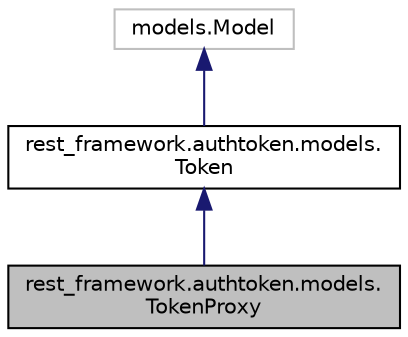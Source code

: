 digraph "rest_framework.authtoken.models.TokenProxy"
{
 // LATEX_PDF_SIZE
  edge [fontname="Helvetica",fontsize="10",labelfontname="Helvetica",labelfontsize="10"];
  node [fontname="Helvetica",fontsize="10",shape=record];
  Node1 [label="rest_framework.authtoken.models.\lTokenProxy",height=0.2,width=0.4,color="black", fillcolor="grey75", style="filled", fontcolor="black",tooltip=" "];
  Node2 -> Node1 [dir="back",color="midnightblue",fontsize="10",style="solid",fontname="Helvetica"];
  Node2 [label="rest_framework.authtoken.models.\lToken",height=0.2,width=0.4,color="black", fillcolor="white", style="filled",URL="$classrest__framework_1_1authtoken_1_1models_1_1_token.html",tooltip=" "];
  Node3 -> Node2 [dir="back",color="midnightblue",fontsize="10",style="solid",fontname="Helvetica"];
  Node3 [label="models.Model",height=0.2,width=0.4,color="grey75", fillcolor="white", style="filled",tooltip=" "];
}
